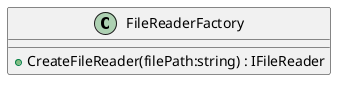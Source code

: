 @startuml
class FileReaderFactory {
    + CreateFileReader(filePath:string) : IFileReader
}
@enduml

